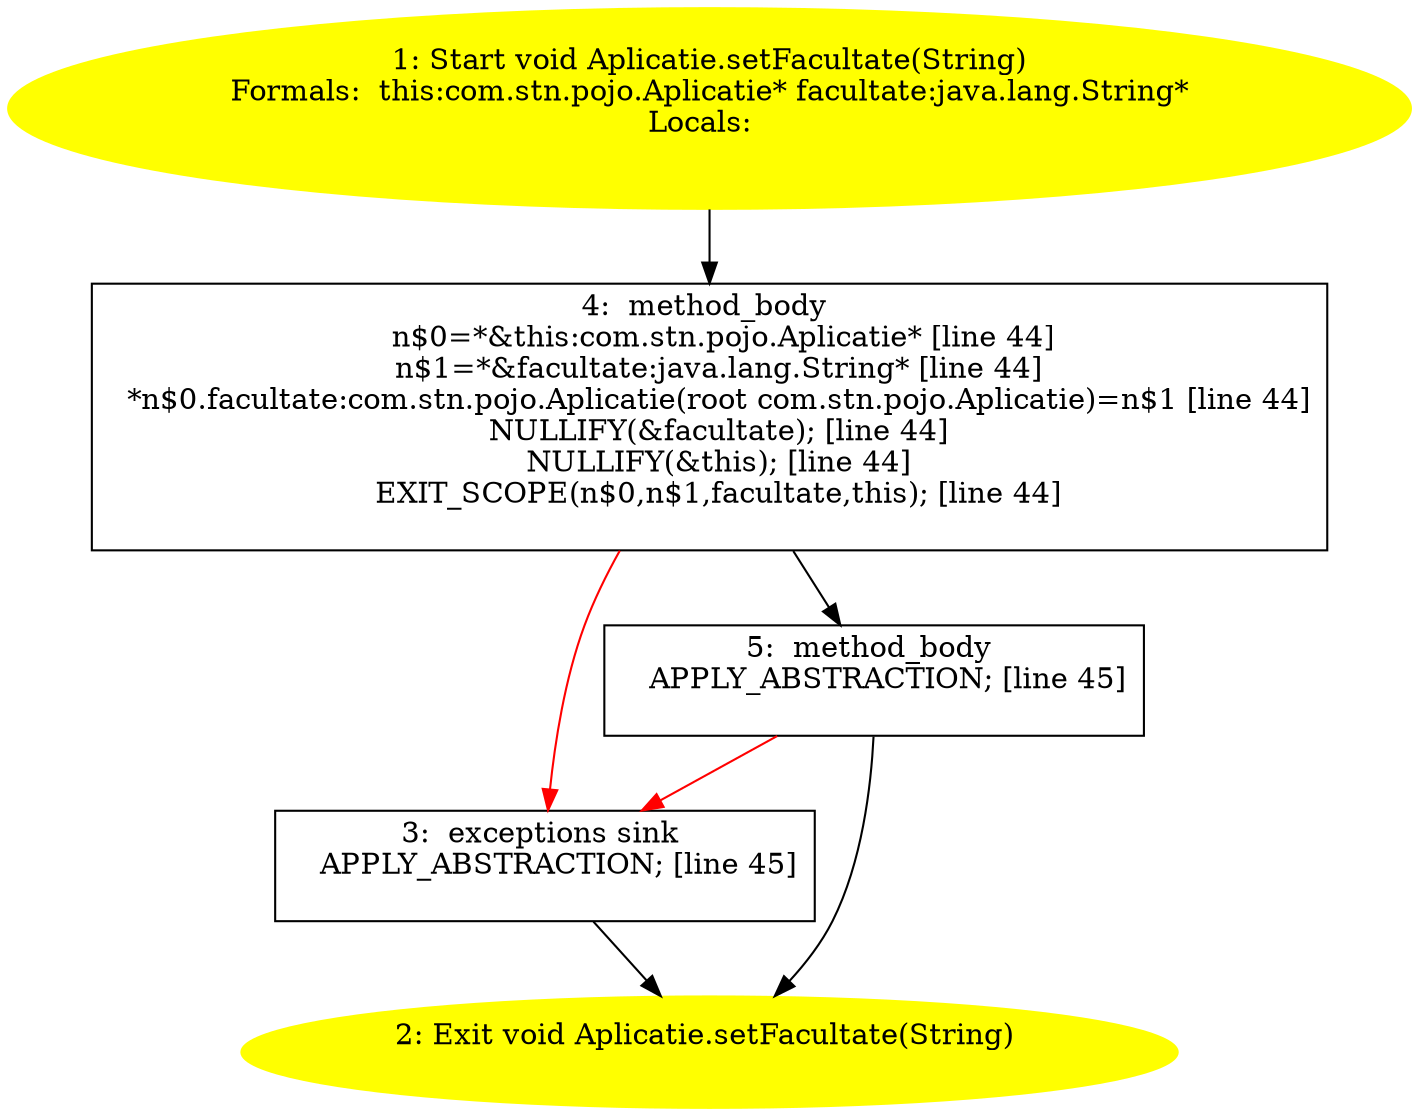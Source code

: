 /* @generated */
digraph cfg {
"com.stn.pojo.Aplicatie.setFacultate(java.lang.String):void.f3de34953d002eff9b528300ae0e6d7d_1" [label="1: Start void Aplicatie.setFacultate(String)\nFormals:  this:com.stn.pojo.Aplicatie* facultate:java.lang.String*\nLocals:  \n  " color=yellow style=filled]
	

	 "com.stn.pojo.Aplicatie.setFacultate(java.lang.String):void.f3de34953d002eff9b528300ae0e6d7d_1" -> "com.stn.pojo.Aplicatie.setFacultate(java.lang.String):void.f3de34953d002eff9b528300ae0e6d7d_4" ;
"com.stn.pojo.Aplicatie.setFacultate(java.lang.String):void.f3de34953d002eff9b528300ae0e6d7d_2" [label="2: Exit void Aplicatie.setFacultate(String) \n  " color=yellow style=filled]
	

"com.stn.pojo.Aplicatie.setFacultate(java.lang.String):void.f3de34953d002eff9b528300ae0e6d7d_3" [label="3:  exceptions sink \n   APPLY_ABSTRACTION; [line 45]\n " shape="box"]
	

	 "com.stn.pojo.Aplicatie.setFacultate(java.lang.String):void.f3de34953d002eff9b528300ae0e6d7d_3" -> "com.stn.pojo.Aplicatie.setFacultate(java.lang.String):void.f3de34953d002eff9b528300ae0e6d7d_2" ;
"com.stn.pojo.Aplicatie.setFacultate(java.lang.String):void.f3de34953d002eff9b528300ae0e6d7d_4" [label="4:  method_body \n   n$0=*&this:com.stn.pojo.Aplicatie* [line 44]\n  n$1=*&facultate:java.lang.String* [line 44]\n  *n$0.facultate:com.stn.pojo.Aplicatie(root com.stn.pojo.Aplicatie)=n$1 [line 44]\n  NULLIFY(&facultate); [line 44]\n  NULLIFY(&this); [line 44]\n  EXIT_SCOPE(n$0,n$1,facultate,this); [line 44]\n " shape="box"]
	

	 "com.stn.pojo.Aplicatie.setFacultate(java.lang.String):void.f3de34953d002eff9b528300ae0e6d7d_4" -> "com.stn.pojo.Aplicatie.setFacultate(java.lang.String):void.f3de34953d002eff9b528300ae0e6d7d_5" ;
	 "com.stn.pojo.Aplicatie.setFacultate(java.lang.String):void.f3de34953d002eff9b528300ae0e6d7d_4" -> "com.stn.pojo.Aplicatie.setFacultate(java.lang.String):void.f3de34953d002eff9b528300ae0e6d7d_3" [color="red" ];
"com.stn.pojo.Aplicatie.setFacultate(java.lang.String):void.f3de34953d002eff9b528300ae0e6d7d_5" [label="5:  method_body \n   APPLY_ABSTRACTION; [line 45]\n " shape="box"]
	

	 "com.stn.pojo.Aplicatie.setFacultate(java.lang.String):void.f3de34953d002eff9b528300ae0e6d7d_5" -> "com.stn.pojo.Aplicatie.setFacultate(java.lang.String):void.f3de34953d002eff9b528300ae0e6d7d_2" ;
	 "com.stn.pojo.Aplicatie.setFacultate(java.lang.String):void.f3de34953d002eff9b528300ae0e6d7d_5" -> "com.stn.pojo.Aplicatie.setFacultate(java.lang.String):void.f3de34953d002eff9b528300ae0e6d7d_3" [color="red" ];
}
